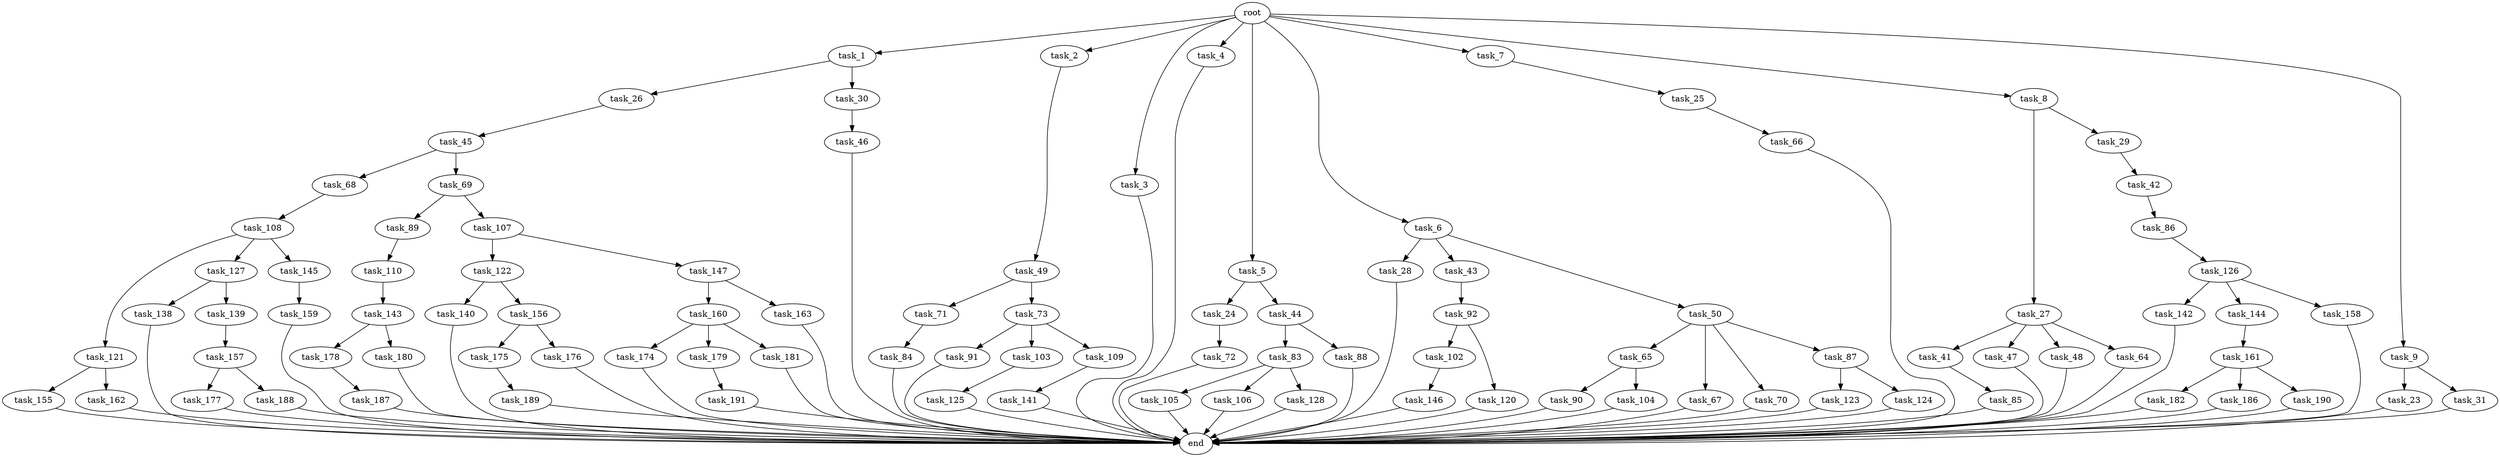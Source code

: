 digraph G {
  root [size="0.000000"];
  task_1 [size="2.048000"];
  task_2 [size="2.048000"];
  task_3 [size="2.048000"];
  task_4 [size="2.048000"];
  task_5 [size="2.048000"];
  task_6 [size="2.048000"];
  task_7 [size="2.048000"];
  task_8 [size="2.048000"];
  task_9 [size="2.048000"];
  task_23 [size="1391569403.904000"];
  task_24 [size="68719476.736000"];
  task_25 [size="429496729.600000"];
  task_26 [size="154618822.656000"];
  task_27 [size="1717986918.400000"];
  task_28 [size="618475290.624000"];
  task_29 [size="1717986918.400000"];
  task_30 [size="154618822.656000"];
  task_31 [size="1391569403.904000"];
  task_41 [size="68719476.736000"];
  task_42 [size="154618822.656000"];
  task_43 [size="618475290.624000"];
  task_44 [size="68719476.736000"];
  task_45 [size="618475290.624000"];
  task_46 [size="68719476.736000"];
  task_47 [size="68719476.736000"];
  task_48 [size="68719476.736000"];
  task_49 [size="1391569403.904000"];
  task_50 [size="618475290.624000"];
  task_64 [size="68719476.736000"];
  task_65 [size="68719476.736000"];
  task_66 [size="274877906.944000"];
  task_67 [size="68719476.736000"];
  task_68 [size="1391569403.904000"];
  task_69 [size="1391569403.904000"];
  task_70 [size="68719476.736000"];
  task_71 [size="274877906.944000"];
  task_72 [size="68719476.736000"];
  task_73 [size="274877906.944000"];
  task_83 [size="1717986918.400000"];
  task_84 [size="1099511627.776000"];
  task_85 [size="618475290.624000"];
  task_86 [size="154618822.656000"];
  task_87 [size="68719476.736000"];
  task_88 [size="1717986918.400000"];
  task_89 [size="274877906.944000"];
  task_90 [size="1099511627.776000"];
  task_91 [size="429496729.600000"];
  task_92 [size="429496729.600000"];
  task_102 [size="1391569403.904000"];
  task_103 [size="429496729.600000"];
  task_104 [size="1099511627.776000"];
  task_105 [size="68719476.736000"];
  task_106 [size="68719476.736000"];
  task_107 [size="274877906.944000"];
  task_108 [size="1717986918.400000"];
  task_109 [size="429496729.600000"];
  task_110 [size="1391569403.904000"];
  task_120 [size="1391569403.904000"];
  task_121 [size="68719476.736000"];
  task_122 [size="841813590.016000"];
  task_123 [size="154618822.656000"];
  task_124 [size="154618822.656000"];
  task_125 [size="154618822.656000"];
  task_126 [size="1099511627.776000"];
  task_127 [size="68719476.736000"];
  task_128 [size="68719476.736000"];
  task_138 [size="618475290.624000"];
  task_139 [size="618475290.624000"];
  task_140 [size="154618822.656000"];
  task_141 [size="1717986918.400000"];
  task_142 [size="274877906.944000"];
  task_143 [size="1717986918.400000"];
  task_144 [size="274877906.944000"];
  task_145 [size="68719476.736000"];
  task_146 [size="1717986918.400000"];
  task_147 [size="841813590.016000"];
  task_155 [size="1717986918.400000"];
  task_156 [size="154618822.656000"];
  task_157 [size="274877906.944000"];
  task_158 [size="274877906.944000"];
  task_159 [size="429496729.600000"];
  task_160 [size="68719476.736000"];
  task_161 [size="618475290.624000"];
  task_162 [size="1717986918.400000"];
  task_163 [size="68719476.736000"];
  task_174 [size="274877906.944000"];
  task_175 [size="68719476.736000"];
  task_176 [size="68719476.736000"];
  task_177 [size="274877906.944000"];
  task_178 [size="429496729.600000"];
  task_179 [size="274877906.944000"];
  task_180 [size="429496729.600000"];
  task_181 [size="274877906.944000"];
  task_182 [size="618475290.624000"];
  task_186 [size="618475290.624000"];
  task_187 [size="68719476.736000"];
  task_188 [size="274877906.944000"];
  task_189 [size="1391569403.904000"];
  task_190 [size="618475290.624000"];
  task_191 [size="841813590.016000"];
  end [size="0.000000"];

  root -> task_1 [size="1.000000"];
  root -> task_2 [size="1.000000"];
  root -> task_3 [size="1.000000"];
  root -> task_4 [size="1.000000"];
  root -> task_5 [size="1.000000"];
  root -> task_6 [size="1.000000"];
  root -> task_7 [size="1.000000"];
  root -> task_8 [size="1.000000"];
  root -> task_9 [size="1.000000"];
  task_1 -> task_26 [size="75497472.000000"];
  task_1 -> task_30 [size="75497472.000000"];
  task_2 -> task_49 [size="679477248.000000"];
  task_3 -> end [size="1.000000"];
  task_4 -> end [size="1.000000"];
  task_5 -> task_24 [size="33554432.000000"];
  task_5 -> task_44 [size="33554432.000000"];
  task_6 -> task_28 [size="301989888.000000"];
  task_6 -> task_43 [size="301989888.000000"];
  task_6 -> task_50 [size="301989888.000000"];
  task_7 -> task_25 [size="209715200.000000"];
  task_8 -> task_27 [size="838860800.000000"];
  task_8 -> task_29 [size="838860800.000000"];
  task_9 -> task_23 [size="679477248.000000"];
  task_9 -> task_31 [size="679477248.000000"];
  task_23 -> end [size="1.000000"];
  task_24 -> task_72 [size="33554432.000000"];
  task_25 -> task_66 [size="134217728.000000"];
  task_26 -> task_45 [size="301989888.000000"];
  task_27 -> task_41 [size="33554432.000000"];
  task_27 -> task_47 [size="33554432.000000"];
  task_27 -> task_48 [size="33554432.000000"];
  task_27 -> task_64 [size="33554432.000000"];
  task_28 -> end [size="1.000000"];
  task_29 -> task_42 [size="75497472.000000"];
  task_30 -> task_46 [size="33554432.000000"];
  task_31 -> end [size="1.000000"];
  task_41 -> task_85 [size="301989888.000000"];
  task_42 -> task_86 [size="75497472.000000"];
  task_43 -> task_92 [size="209715200.000000"];
  task_44 -> task_83 [size="838860800.000000"];
  task_44 -> task_88 [size="838860800.000000"];
  task_45 -> task_68 [size="679477248.000000"];
  task_45 -> task_69 [size="679477248.000000"];
  task_46 -> end [size="1.000000"];
  task_47 -> end [size="1.000000"];
  task_48 -> end [size="1.000000"];
  task_49 -> task_71 [size="134217728.000000"];
  task_49 -> task_73 [size="134217728.000000"];
  task_50 -> task_65 [size="33554432.000000"];
  task_50 -> task_67 [size="33554432.000000"];
  task_50 -> task_70 [size="33554432.000000"];
  task_50 -> task_87 [size="33554432.000000"];
  task_64 -> end [size="1.000000"];
  task_65 -> task_90 [size="536870912.000000"];
  task_65 -> task_104 [size="536870912.000000"];
  task_66 -> end [size="1.000000"];
  task_67 -> end [size="1.000000"];
  task_68 -> task_108 [size="838860800.000000"];
  task_69 -> task_89 [size="134217728.000000"];
  task_69 -> task_107 [size="134217728.000000"];
  task_70 -> end [size="1.000000"];
  task_71 -> task_84 [size="536870912.000000"];
  task_72 -> end [size="1.000000"];
  task_73 -> task_91 [size="209715200.000000"];
  task_73 -> task_103 [size="209715200.000000"];
  task_73 -> task_109 [size="209715200.000000"];
  task_83 -> task_105 [size="33554432.000000"];
  task_83 -> task_106 [size="33554432.000000"];
  task_83 -> task_128 [size="33554432.000000"];
  task_84 -> end [size="1.000000"];
  task_85 -> end [size="1.000000"];
  task_86 -> task_126 [size="536870912.000000"];
  task_87 -> task_123 [size="75497472.000000"];
  task_87 -> task_124 [size="75497472.000000"];
  task_88 -> end [size="1.000000"];
  task_89 -> task_110 [size="679477248.000000"];
  task_90 -> end [size="1.000000"];
  task_91 -> end [size="1.000000"];
  task_92 -> task_102 [size="679477248.000000"];
  task_92 -> task_120 [size="679477248.000000"];
  task_102 -> task_146 [size="838860800.000000"];
  task_103 -> task_125 [size="75497472.000000"];
  task_104 -> end [size="1.000000"];
  task_105 -> end [size="1.000000"];
  task_106 -> end [size="1.000000"];
  task_107 -> task_122 [size="411041792.000000"];
  task_107 -> task_147 [size="411041792.000000"];
  task_108 -> task_121 [size="33554432.000000"];
  task_108 -> task_127 [size="33554432.000000"];
  task_108 -> task_145 [size="33554432.000000"];
  task_109 -> task_141 [size="838860800.000000"];
  task_110 -> task_143 [size="838860800.000000"];
  task_120 -> end [size="1.000000"];
  task_121 -> task_155 [size="838860800.000000"];
  task_121 -> task_162 [size="838860800.000000"];
  task_122 -> task_140 [size="75497472.000000"];
  task_122 -> task_156 [size="75497472.000000"];
  task_123 -> end [size="1.000000"];
  task_124 -> end [size="1.000000"];
  task_125 -> end [size="1.000000"];
  task_126 -> task_142 [size="134217728.000000"];
  task_126 -> task_144 [size="134217728.000000"];
  task_126 -> task_158 [size="134217728.000000"];
  task_127 -> task_138 [size="301989888.000000"];
  task_127 -> task_139 [size="301989888.000000"];
  task_128 -> end [size="1.000000"];
  task_138 -> end [size="1.000000"];
  task_139 -> task_157 [size="134217728.000000"];
  task_140 -> end [size="1.000000"];
  task_141 -> end [size="1.000000"];
  task_142 -> end [size="1.000000"];
  task_143 -> task_178 [size="209715200.000000"];
  task_143 -> task_180 [size="209715200.000000"];
  task_144 -> task_161 [size="301989888.000000"];
  task_145 -> task_159 [size="209715200.000000"];
  task_146 -> end [size="1.000000"];
  task_147 -> task_160 [size="33554432.000000"];
  task_147 -> task_163 [size="33554432.000000"];
  task_155 -> end [size="1.000000"];
  task_156 -> task_175 [size="33554432.000000"];
  task_156 -> task_176 [size="33554432.000000"];
  task_157 -> task_177 [size="134217728.000000"];
  task_157 -> task_188 [size="134217728.000000"];
  task_158 -> end [size="1.000000"];
  task_159 -> end [size="1.000000"];
  task_160 -> task_174 [size="134217728.000000"];
  task_160 -> task_179 [size="134217728.000000"];
  task_160 -> task_181 [size="134217728.000000"];
  task_161 -> task_182 [size="301989888.000000"];
  task_161 -> task_186 [size="301989888.000000"];
  task_161 -> task_190 [size="301989888.000000"];
  task_162 -> end [size="1.000000"];
  task_163 -> end [size="1.000000"];
  task_174 -> end [size="1.000000"];
  task_175 -> task_189 [size="679477248.000000"];
  task_176 -> end [size="1.000000"];
  task_177 -> end [size="1.000000"];
  task_178 -> task_187 [size="33554432.000000"];
  task_179 -> task_191 [size="411041792.000000"];
  task_180 -> end [size="1.000000"];
  task_181 -> end [size="1.000000"];
  task_182 -> end [size="1.000000"];
  task_186 -> end [size="1.000000"];
  task_187 -> end [size="1.000000"];
  task_188 -> end [size="1.000000"];
  task_189 -> end [size="1.000000"];
  task_190 -> end [size="1.000000"];
  task_191 -> end [size="1.000000"];
}
